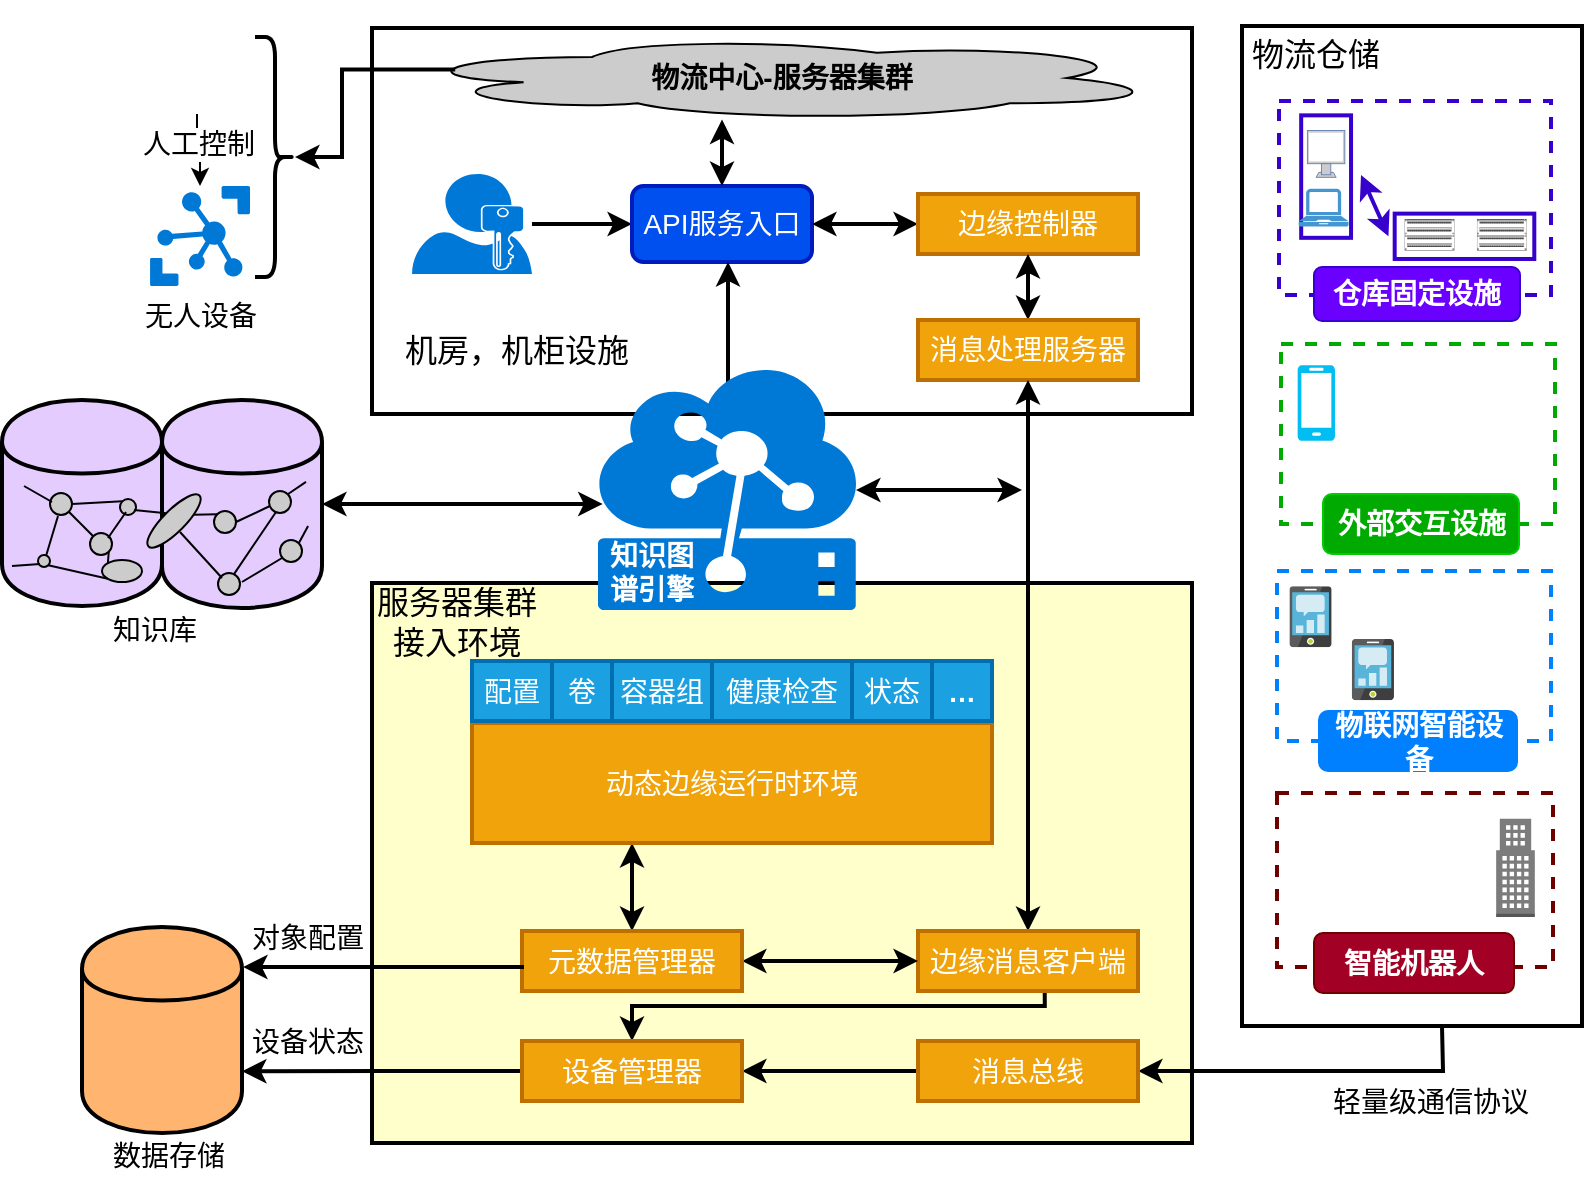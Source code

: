 <mxfile version="12.8.1" type="github" pages="2">
  <diagram id="Lx7UjUvaqmN4qIO5GQPM" name="第 1 页">
    <mxGraphModel dx="1835" dy="1662" grid="1" gridSize="10" guides="1" tooltips="1" connect="1" arrows="1" fold="1" page="1" pageScale="1" pageWidth="827" pageHeight="1169" math="0" shadow="0">
      <root>
        <mxCell id="0" />
        <mxCell id="1" parent="0" />
        <mxCell id="ZrPnzG4gwPI1K-78CBUd-1" value="" style="rounded=0;whiteSpace=wrap;html=1;strokeColor=#000000;strokeWidth=2;" parent="1" vertex="1">
          <mxGeometry x="590" y="-60" width="170" height="500" as="geometry" />
        </mxCell>
        <mxCell id="ZrPnzG4gwPI1K-78CBUd-2" value="" style="rounded=0;whiteSpace=wrap;html=1;strokeColor=#000000;strokeWidth=2;" parent="1" vertex="1">
          <mxGeometry x="155" y="-59" width="410" height="193" as="geometry" />
        </mxCell>
        <mxCell id="ZrPnzG4gwPI1K-78CBUd-3" value="&lt;font style=&quot;font-size: 16px&quot;&gt;机房，机柜设施&lt;/font&gt;" style="rounded=0;whiteSpace=wrap;html=1;fillColor=none;strokeColor=none;" parent="1" vertex="1">
          <mxGeometry x="170" y="82" width="115" height="40" as="geometry" />
        </mxCell>
        <mxCell id="ZrPnzG4gwPI1K-78CBUd-4" style="edgeStyle=orthogonalEdgeStyle;rounded=0;orthogonalLoop=1;jettySize=auto;html=1;entryX=0;entryY=0.5;entryDx=0;entryDy=0;startArrow=none;startFill=0;strokeWidth=2;" parent="1" source="ZrPnzG4gwPI1K-78CBUd-5" target="ZrPnzG4gwPI1K-78CBUd-6" edge="1">
          <mxGeometry relative="1" as="geometry" />
        </mxCell>
        <mxCell id="ZrPnzG4gwPI1K-78CBUd-5" value="" style="shadow=0;dashed=0;html=1;strokeColor=none;labelPosition=center;verticalLabelPosition=bottom;verticalAlign=top;align=center;shape=mxgraph.mscae.enterprise.user_permissions;fillColor=#0078D7;" parent="1" vertex="1">
          <mxGeometry x="175" y="14" width="60" height="50" as="geometry" />
        </mxCell>
        <mxCell id="ZrPnzG4gwPI1K-78CBUd-6" value="&lt;font style=&quot;font-size: 14px&quot;&gt;API服务入口&lt;/font&gt;" style="rounded=1;whiteSpace=wrap;html=1;strokeColor=#001DBC;fillColor=#0050ef;strokeWidth=2;fontColor=#ffffff;" parent="1" vertex="1">
          <mxGeometry x="285" y="20" width="90" height="38" as="geometry" />
        </mxCell>
        <mxCell id="ZrPnzG4gwPI1K-78CBUd-7" style="edgeStyle=orthogonalEdgeStyle;rounded=0;orthogonalLoop=1;jettySize=auto;html=1;entryX=1;entryY=0.5;entryDx=0;entryDy=0;startArrow=classic;startFill=1;strokeWidth=2;" parent="1" source="ZrPnzG4gwPI1K-78CBUd-8" target="ZrPnzG4gwPI1K-78CBUd-6" edge="1">
          <mxGeometry relative="1" as="geometry" />
        </mxCell>
        <mxCell id="ZrPnzG4gwPI1K-78CBUd-8" value="&lt;font style=&quot;font-size: 14px&quot;&gt;边缘控制器&lt;/font&gt;" style="rounded=0;whiteSpace=wrap;html=1;strokeColor=#BD7000;strokeWidth=2;fillColor=#f0a30a;fontColor=#ffffff;" parent="1" vertex="1">
          <mxGeometry x="428" y="24" width="110" height="30" as="geometry" />
        </mxCell>
        <mxCell id="ZrPnzG4gwPI1K-78CBUd-9" style="edgeStyle=orthogonalEdgeStyle;rounded=0;orthogonalLoop=1;jettySize=auto;html=1;exitX=0.5;exitY=0;exitDx=0;exitDy=0;entryX=0.5;entryY=1;entryDx=0;entryDy=0;startArrow=classic;startFill=1;strokeWidth=2;" parent="1" source="ZrPnzG4gwPI1K-78CBUd-10" target="ZrPnzG4gwPI1K-78CBUd-8" edge="1">
          <mxGeometry relative="1" as="geometry" />
        </mxCell>
        <mxCell id="ZrPnzG4gwPI1K-78CBUd-10" value="&lt;font style=&quot;font-size: 14px&quot;&gt;消息处理服务器&lt;/font&gt;" style="rounded=0;whiteSpace=wrap;html=1;strokeColor=#BD7000;strokeWidth=2;fillColor=#f0a30a;fontColor=#ffffff;" parent="1" vertex="1">
          <mxGeometry x="428" y="87" width="110" height="30" as="geometry" />
        </mxCell>
        <mxCell id="ZrPnzG4gwPI1K-78CBUd-11" value="" style="rounded=0;whiteSpace=wrap;html=1;strokeColor=#000000;strokeWidth=2;fillColor=#FFFFCC;" parent="1" vertex="1">
          <mxGeometry x="155" y="218.5" width="410" height="280" as="geometry" />
        </mxCell>
        <mxCell id="ZrPnzG4gwPI1K-78CBUd-12" value="&lt;font style=&quot;font-size: 16px&quot;&gt;服务器集群接入环境&lt;/font&gt;" style="rounded=0;whiteSpace=wrap;html=1;fillColor=none;strokeColor=none;" parent="1" vertex="1">
          <mxGeometry x="155" y="218.5" width="85" height="38" as="geometry" />
        </mxCell>
        <mxCell id="ZrPnzG4gwPI1K-78CBUd-13" style="edgeStyle=orthogonalEdgeStyle;rounded=0;orthogonalLoop=1;jettySize=auto;html=1;entryX=0.5;entryY=0;entryDx=0;entryDy=0;startArrow=classic;startFill=1;strokeWidth=2;" parent="1" source="ZrPnzG4gwPI1K-78CBUd-15" target="ZrPnzG4gwPI1K-78CBUd-26" edge="1">
          <mxGeometry relative="1" as="geometry">
            <Array as="points">
              <mxPoint x="285" y="360" />
              <mxPoint x="285" y="360" />
            </Array>
          </mxGeometry>
        </mxCell>
        <mxCell id="ZrPnzG4gwPI1K-78CBUd-15" value="&lt;font style=&quot;font-size: 14px&quot;&gt;动态边缘运行时环境&lt;/font&gt;" style="rounded=0;whiteSpace=wrap;html=1;strokeColor=#BD7000;strokeWidth=2;fillColor=#f0a30a;fontColor=#ffffff;" parent="1" vertex="1">
          <mxGeometry x="205" y="288.5" width="260" height="60" as="geometry" />
        </mxCell>
        <mxCell id="ZrPnzG4gwPI1K-78CBUd-16" value="&lt;span style=&quot;font-size: 14px&quot;&gt;配置&lt;/span&gt;" style="rounded=0;whiteSpace=wrap;html=1;strokeColor=#006EAF;strokeWidth=2;fillColor=#1ba1e2;fontColor=#ffffff;" parent="1" vertex="1">
          <mxGeometry x="205" y="257.5" width="40" height="30" as="geometry" />
        </mxCell>
        <mxCell id="ZrPnzG4gwPI1K-78CBUd-17" value="&lt;span style=&quot;font-size: 14px&quot;&gt;卷&lt;/span&gt;" style="rounded=0;whiteSpace=wrap;html=1;strokeColor=#006EAF;strokeWidth=2;fillColor=#1ba1e2;fontColor=#ffffff;" parent="1" vertex="1">
          <mxGeometry x="245" y="257.5" width="30" height="30" as="geometry" />
        </mxCell>
        <mxCell id="ZrPnzG4gwPI1K-78CBUd-18" value="&lt;span style=&quot;font-size: 14px&quot;&gt;容器组&lt;/span&gt;" style="rounded=0;whiteSpace=wrap;html=1;strokeColor=#006EAF;strokeWidth=2;fillColor=#1ba1e2;fontColor=#ffffff;" parent="1" vertex="1">
          <mxGeometry x="275" y="257.5" width="50" height="30" as="geometry" />
        </mxCell>
        <mxCell id="ZrPnzG4gwPI1K-78CBUd-19" value="&lt;span style=&quot;font-size: 14px&quot;&gt;健康检查&lt;/span&gt;" style="rounded=0;whiteSpace=wrap;html=1;strokeColor=#006EAF;strokeWidth=2;fillColor=#1ba1e2;fontColor=#ffffff;" parent="1" vertex="1">
          <mxGeometry x="325" y="257.5" width="70" height="30" as="geometry" />
        </mxCell>
        <mxCell id="ZrPnzG4gwPI1K-78CBUd-20" value="&lt;span style=&quot;font-size: 14px&quot;&gt;状态&lt;/span&gt;" style="rounded=0;whiteSpace=wrap;html=1;strokeColor=#006EAF;strokeWidth=2;fillColor=#1ba1e2;fontColor=#ffffff;" parent="1" vertex="1">
          <mxGeometry x="395" y="257.5" width="40" height="30" as="geometry" />
        </mxCell>
        <mxCell id="ZrPnzG4gwPI1K-78CBUd-21" value="&lt;span style=&quot;font-size: 14px&quot;&gt;&lt;b&gt;…&lt;/b&gt;&lt;/span&gt;" style="rounded=0;whiteSpace=wrap;html=1;strokeColor=#006EAF;strokeWidth=2;fillColor=#1ba1e2;fontColor=#ffffff;" parent="1" vertex="1">
          <mxGeometry x="435" y="257.5" width="30" height="30" as="geometry" />
        </mxCell>
        <mxCell id="ZrPnzG4gwPI1K-78CBUd-22" style="edgeStyle=orthogonalEdgeStyle;rounded=0;orthogonalLoop=1;jettySize=auto;html=1;strokeWidth=2;startArrow=classic;startFill=1;" parent="1" source="ZrPnzG4gwPI1K-78CBUd-24" target="ZrPnzG4gwPI1K-78CBUd-10" edge="1">
          <mxGeometry relative="1" as="geometry" />
        </mxCell>
        <mxCell id="ZrPnzG4gwPI1K-78CBUd-23" style="edgeStyle=orthogonalEdgeStyle;rounded=0;orthogonalLoop=1;jettySize=auto;html=1;entryX=0.5;entryY=0;entryDx=0;entryDy=0;startArrow=none;startFill=0;strokeWidth=2;exitX=0.576;exitY=1.017;exitDx=0;exitDy=0;exitPerimeter=0;" parent="1" source="ZrPnzG4gwPI1K-78CBUd-24" target="ZrPnzG4gwPI1K-78CBUd-31" edge="1">
          <mxGeometry relative="1" as="geometry">
            <Array as="points">
              <mxPoint x="491" y="430" />
              <mxPoint x="285" y="430" />
            </Array>
          </mxGeometry>
        </mxCell>
        <mxCell id="ZrPnzG4gwPI1K-78CBUd-24" value="&lt;font style=&quot;font-size: 14px&quot;&gt;边缘消息客户端&lt;/font&gt;" style="rounded=0;whiteSpace=wrap;html=1;strokeColor=#BD7000;strokeWidth=2;fillColor=#f0a30a;fontColor=#ffffff;" parent="1" vertex="1">
          <mxGeometry x="428" y="392.5" width="110" height="30" as="geometry" />
        </mxCell>
        <mxCell id="ZrPnzG4gwPI1K-78CBUd-25" style="edgeStyle=orthogonalEdgeStyle;rounded=0;orthogonalLoop=1;jettySize=auto;html=1;entryX=0;entryY=0.5;entryDx=0;entryDy=0;startArrow=classic;startFill=1;strokeWidth=2;" parent="1" source="ZrPnzG4gwPI1K-78CBUd-26" target="ZrPnzG4gwPI1K-78CBUd-24" edge="1">
          <mxGeometry relative="1" as="geometry" />
        </mxCell>
        <mxCell id="ZrPnzG4gwPI1K-78CBUd-26" value="&lt;font style=&quot;font-size: 14px&quot;&gt;元数据管理器&lt;/font&gt;" style="rounded=0;whiteSpace=wrap;html=1;strokeColor=#BD7000;strokeWidth=2;fillColor=#f0a30a;fontColor=#ffffff;" parent="1" vertex="1">
          <mxGeometry x="230" y="392.5" width="110" height="30" as="geometry" />
        </mxCell>
        <mxCell id="ZrPnzG4gwPI1K-78CBUd-27" style="edgeStyle=orthogonalEdgeStyle;rounded=0;orthogonalLoop=1;jettySize=auto;html=1;startArrow=none;startFill=0;strokeWidth=2;" parent="1" source="ZrPnzG4gwPI1K-78CBUd-29" target="ZrPnzG4gwPI1K-78CBUd-31" edge="1">
          <mxGeometry relative="1" as="geometry" />
        </mxCell>
        <mxCell id="ZrPnzG4gwPI1K-78CBUd-28" style="edgeStyle=orthogonalEdgeStyle;rounded=0;orthogonalLoop=1;jettySize=auto;html=1;endArrow=none;endFill=0;startArrow=classic;startFill=1;strokeWidth=2;" parent="1" source="ZrPnzG4gwPI1K-78CBUd-29" edge="1">
          <mxGeometry relative="1" as="geometry">
            <mxPoint x="690" y="440" as="targetPoint" />
          </mxGeometry>
        </mxCell>
        <mxCell id="ZrPnzG4gwPI1K-78CBUd-29" value="&lt;font style=&quot;font-size: 14px&quot;&gt;消息总线&lt;/font&gt;" style="rounded=0;whiteSpace=wrap;html=1;strokeColor=#BD7000;strokeWidth=2;fillColor=#f0a30a;fontColor=#ffffff;" parent="1" vertex="1">
          <mxGeometry x="428" y="447.5" width="110" height="30" as="geometry" />
        </mxCell>
        <mxCell id="ZrPnzG4gwPI1K-78CBUd-30" style="edgeStyle=orthogonalEdgeStyle;rounded=0;orthogonalLoop=1;jettySize=auto;html=1;entryX=1;entryY=0.7;entryDx=0;entryDy=0;startArrow=none;startFill=0;strokeWidth=2;" parent="1" source="ZrPnzG4gwPI1K-78CBUd-31" target="ZrPnzG4gwPI1K-78CBUd-108" edge="1">
          <mxGeometry relative="1" as="geometry" />
        </mxCell>
        <mxCell id="ZrPnzG4gwPI1K-78CBUd-31" value="&lt;font style=&quot;font-size: 14px&quot;&gt;设备管理器&lt;/font&gt;" style="rounded=0;whiteSpace=wrap;html=1;strokeColor=#BD7000;strokeWidth=2;fillColor=#f0a30a;fontColor=#ffffff;" parent="1" vertex="1">
          <mxGeometry x="230" y="447.5" width="110" height="30" as="geometry" />
        </mxCell>
        <mxCell id="ZrPnzG4gwPI1K-78CBUd-32" value="" style="group" parent="1" vertex="1" connectable="0">
          <mxGeometry x="607.5" y="323.5" width="153.5" height="140.5" as="geometry" />
        </mxCell>
        <mxCell id="ZrPnzG4gwPI1K-78CBUd-33" value="" style="rounded=0;whiteSpace=wrap;html=1;strokeWidth=2;dashed=1;strokeColor=#6F0000;fillColor=#FFFFFF;fontColor=#ffffff;" parent="ZrPnzG4gwPI1K-78CBUd-32" vertex="1">
          <mxGeometry width="138" height="87" as="geometry" />
        </mxCell>
        <mxCell id="ZrPnzG4gwPI1K-78CBUd-38" value="" style="outlineConnect=0;dashed=0;verticalLabelPosition=bottom;verticalAlign=top;align=center;html=1;shape=mxgraph.aws3.office_building;fillColor=#7D7C7C;gradientColor=none;strokeColor=#CCCC00;strokeWidth=2;" parent="ZrPnzG4gwPI1K-78CBUd-32" vertex="1">
          <mxGeometry x="109.587" y="12.904" width="19.323" height="49.135" as="geometry" />
        </mxCell>
        <mxCell id="ZrPnzG4gwPI1K-78CBUd-39" value="&lt;span style=&quot;font-size: 14px&quot;&gt;&lt;b&gt;智能机器人&lt;/b&gt;&lt;/span&gt;" style="rounded=1;whiteSpace=wrap;html=1;strokeColor=#6F0000;fillColor=#a20025;fontColor=#ffffff;" parent="ZrPnzG4gwPI1K-78CBUd-32" vertex="1">
          <mxGeometry x="18.5" y="70" width="100" height="30" as="geometry" />
        </mxCell>
        <mxCell id="ZrPnzG4gwPI1K-78CBUd-243" value="" style="shape=image;html=1;verticalAlign=top;verticalLabelPosition=bottom;labelBackgroundColor=#ffffff;imageAspect=0;aspect=fixed;image=https://cdn0.iconfinder.com/data/icons/star-wars/512/r2d2-128.png" parent="ZrPnzG4gwPI1K-78CBUd-32" vertex="1">
          <mxGeometry x="8.62" y="10" width="28.54" height="28.54" as="geometry" />
        </mxCell>
        <mxCell id="ZrPnzG4gwPI1K-78CBUd-245" value="" style="shape=image;html=1;verticalAlign=top;verticalLabelPosition=bottom;labelBackgroundColor=#ffffff;imageAspect=0;aspect=fixed;image=https://cdn0.iconfinder.com/data/icons/free-e-commerce-linear/1024/atm-machine-128.png" parent="ZrPnzG4gwPI1K-78CBUd-32" vertex="1">
          <mxGeometry x="12.89" y="42.04" width="20" height="20" as="geometry" />
        </mxCell>
        <mxCell id="ZrPnzG4gwPI1K-78CBUd-246" value="" style="shape=image;html=1;verticalAlign=top;verticalLabelPosition=bottom;labelBackgroundColor=#ffffff;imageAspect=0;aspect=fixed;image=https://cdn0.iconfinder.com/data/icons/star-wars/512/r2d2-128.png" parent="ZrPnzG4gwPI1K-78CBUd-32" vertex="1">
          <mxGeometry x="42.5" y="10" width="28.54" height="28.54" as="geometry" />
        </mxCell>
        <mxCell id="ZrPnzG4gwPI1K-78CBUd-247" value="" style="shape=image;html=1;verticalAlign=top;verticalLabelPosition=bottom;labelBackgroundColor=#ffffff;imageAspect=0;aspect=fixed;image=https://cdn0.iconfinder.com/data/icons/star-wars/512/r2d2-128.png" parent="ZrPnzG4gwPI1K-78CBUd-32" vertex="1">
          <mxGeometry x="78.05" y="10" width="28.54" height="28.54" as="geometry" />
        </mxCell>
        <mxCell id="ZrPnzG4gwPI1K-78CBUd-248" value="" style="shape=image;html=1;verticalAlign=top;verticalLabelPosition=bottom;labelBackgroundColor=#ffffff;imageAspect=0;aspect=fixed;image=https://cdn0.iconfinder.com/data/icons/free-e-commerce-linear/1024/atm-machine-128.png" parent="ZrPnzG4gwPI1K-78CBUd-32" vertex="1">
          <mxGeometry x="46.77" y="42.04" width="20" height="20" as="geometry" />
        </mxCell>
        <mxCell id="ZrPnzG4gwPI1K-78CBUd-249" value="" style="shape=image;html=1;verticalAlign=top;verticalLabelPosition=bottom;labelBackgroundColor=#ffffff;imageAspect=0;aspect=fixed;image=https://cdn0.iconfinder.com/data/icons/free-e-commerce-linear/1024/atm-machine-128.png" parent="ZrPnzG4gwPI1K-78CBUd-32" vertex="1">
          <mxGeometry x="82.32" y="42.04" width="20" height="20" as="geometry" />
        </mxCell>
        <mxCell id="ZrPnzG4gwPI1K-78CBUd-40" value="" style="group" parent="1" vertex="1" connectable="0">
          <mxGeometry x="609.5" y="99" width="137" height="105" as="geometry" />
        </mxCell>
        <mxCell id="ZrPnzG4gwPI1K-78CBUd-41" value="" style="rounded=0;whiteSpace=wrap;html=1;strokeWidth=2;dashed=1;strokeColor=#00AA00;" parent="ZrPnzG4gwPI1K-78CBUd-40" vertex="1">
          <mxGeometry width="137" height="90" as="geometry" />
        </mxCell>
        <mxCell id="ZrPnzG4gwPI1K-78CBUd-42" value="" style="shape=image;html=1;verticalAlign=top;verticalLabelPosition=bottom;labelBackgroundColor=#ffffff;imageAspect=0;aspect=fixed;image=https://cdn3.iconfinder.com/data/icons/security-flat-2-1/512/home__house__key_-128.png;dashed=1;strokeColor=#00AA00;strokeWidth=2;fillColor=#00AA00;" parent="ZrPnzG4gwPI1K-78CBUd-40" vertex="1">
          <mxGeometry x="75.915" y="25.325" width="23.229" height="23.229" as="geometry" />
        </mxCell>
        <mxCell id="ZrPnzG4gwPI1K-78CBUd-43" value="" style="shape=image;html=1;verticalAlign=top;verticalLabelPosition=bottom;labelBackgroundColor=#ffffff;imageAspect=0;aspect=fixed;image=https://cdn3.iconfinder.com/data/icons/security-flat-2-1/512/home__house__key_-128.png;dashed=1;strokeColor=#00AA00;strokeWidth=2;fillColor=#00AA00;" parent="ZrPnzG4gwPI1K-78CBUd-40" vertex="1">
          <mxGeometry x="106.457" y="7.939" width="23.229" height="23.229" as="geometry" />
        </mxCell>
        <mxCell id="ZrPnzG4gwPI1K-78CBUd-44" value="" style="shape=image;html=1;verticalAlign=top;verticalLabelPosition=bottom;labelBackgroundColor=#ffffff;imageAspect=0;aspect=fixed;image=https://cdn3.iconfinder.com/data/icons/security-flat-2-1/512/home__house__key_-128.png;dashed=1;strokeColor=#00AA00;strokeWidth=2;fillColor=#00AA00;" parent="ZrPnzG4gwPI1K-78CBUd-40" vertex="1">
          <mxGeometry x="106.457" y="45.357" width="23.229" height="23.229" as="geometry" />
        </mxCell>
        <mxCell id="ZrPnzG4gwPI1K-78CBUd-45" value="" style="shape=image;html=1;verticalAlign=top;verticalLabelPosition=bottom;labelBackgroundColor=#ffffff;imageAspect=0;aspect=fixed;image=https://cdn0.iconfinder.com/data/icons/internet-line/512/Internet_Line-18-128.png;dashed=1;strokeColor=#007FFF;strokeWidth=2;fillColor=#007FFF;" parent="ZrPnzG4gwPI1K-78CBUd-40" vertex="1">
          <mxGeometry x="42.256" y="3.782" width="33.01" height="33.01" as="geometry" />
        </mxCell>
        <mxCell id="ZrPnzG4gwPI1K-78CBUd-46" value="" style="verticalLabelPosition=bottom;html=1;verticalAlign=top;align=center;strokeColor=none;fillColor=#00BEF2;shape=mxgraph.azure.mobile;dashed=1;" parent="ZrPnzG4gwPI1K-78CBUd-40" vertex="1">
          <mxGeometry x="8.285" y="10.585" width="18.7" height="37.796" as="geometry" />
        </mxCell>
        <mxCell id="ZrPnzG4gwPI1K-78CBUd-47" value="" style="shape=image;html=1;verticalAlign=top;verticalLabelPosition=bottom;labelBackgroundColor=#ffffff;imageAspect=0;aspect=fixed;image=https://cdn1.iconfinder.com/data/icons/amenities-outline-ii/48/_computer-128.png;dashed=1;strokeColor=#00AA00;strokeWidth=2;fillColor=#00AA00;" parent="ZrPnzG4gwPI1K-78CBUd-40" vertex="1">
          <mxGeometry x="36.957" y="44.601" width="28.731" height="28.731" as="geometry" />
        </mxCell>
        <mxCell id="ZrPnzG4gwPI1K-78CBUd-48" value="&lt;font style=&quot;font-size: 14px&quot; color=&quot;#ffffff&quot;&gt;&lt;b&gt;外部交互设施&lt;/b&gt;&lt;/font&gt;" style="rounded=1;whiteSpace=wrap;html=1;strokeColor=#00CC00;fillColor=#00AA00;" parent="ZrPnzG4gwPI1K-78CBUd-40" vertex="1">
          <mxGeometry x="21" y="75" width="98" height="30" as="geometry" />
        </mxCell>
        <mxCell id="ZrPnzG4gwPI1K-78CBUd-49" value="" style="group" parent="1" vertex="1" connectable="0">
          <mxGeometry x="607.5" y="212.5" width="137.953" height="100" as="geometry" />
        </mxCell>
        <mxCell id="ZrPnzG4gwPI1K-78CBUd-50" value="" style="rounded=0;whiteSpace=wrap;html=1;strokeWidth=2;dashed=1;strokeColor=#007FFF;" parent="ZrPnzG4gwPI1K-78CBUd-49" vertex="1">
          <mxGeometry width="137" height="85" as="geometry" />
        </mxCell>
        <mxCell id="ZrPnzG4gwPI1K-78CBUd-51" value="" style="aspect=fixed;html=1;perimeter=none;align=center;shadow=0;dashed=0;image;fontSize=12;image=img/lib/mscae/Mobile_Engagement.svg;" parent="ZrPnzG4gwPI1K-78CBUd-49" vertex="1">
          <mxGeometry x="37.399" y="34.02" width="21.089" height="30.564" as="geometry" />
        </mxCell>
        <mxCell id="ZrPnzG4gwPI1K-78CBUd-52" value="" style="aspect=fixed;html=1;perimeter=none;align=center;shadow=0;dashed=0;image;fontSize=12;image=img/lib/mscae/Mobile_Engagement.svg;" parent="ZrPnzG4gwPI1K-78CBUd-49" vertex="1">
          <mxGeometry x="6.233" y="7.563" width="21.089" height="30.564" as="geometry" />
        </mxCell>
        <mxCell id="ZrPnzG4gwPI1K-78CBUd-53" value="" style="shape=image;html=1;verticalAlign=top;verticalLabelPosition=bottom;labelBackgroundColor=#ffffff;imageAspect=0;aspect=fixed;image=https://cdn0.iconfinder.com/data/icons/internet-line/512/Internet_Line-18-128.png;dashed=1;strokeColor=#007FFF;strokeWidth=2;fillColor=#007FFF;" parent="ZrPnzG4gwPI1K-78CBUd-49" vertex="1">
          <mxGeometry x="59.215" y="6.051" width="33.01" height="33.01" as="geometry" />
        </mxCell>
        <mxCell id="ZrPnzG4gwPI1K-78CBUd-54" value="" style="shape=image;html=1;verticalAlign=top;verticalLabelPosition=bottom;labelBackgroundColor=#ffffff;imageAspect=0;aspect=fixed;image=https://cdn4.iconfinder.com/data/icons/business-finance-vol-12-2/512/17-128.png;dashed=1;strokeColor=#007FFF;strokeWidth=2;fillColor=#007FFF;" parent="ZrPnzG4gwPI1K-78CBUd-49" vertex="1">
          <mxGeometry x="84.771" y="7.563" width="53.182" height="53.182" as="geometry" />
        </mxCell>
        <mxCell id="ZrPnzG4gwPI1K-78CBUd-55" value="" style="shape=image;html=1;verticalAlign=top;verticalLabelPosition=bottom;labelBackgroundColor=#ffffff;imageAspect=0;aspect=fixed;image=https://cdn0.iconfinder.com/data/icons/social-media-2183/512/social__media__social_media__wifi_-128.png;dashed=1;strokeColor=#007FFF;strokeWidth=2;fillColor=#007FFF;rotation=45;" parent="ZrPnzG4gwPI1K-78CBUd-49" vertex="1">
          <mxGeometry x="59.215" y="39.847" width="14.06" height="14.06" as="geometry" />
        </mxCell>
        <mxCell id="ZrPnzG4gwPI1K-78CBUd-56" value="" style="shape=image;html=1;verticalAlign=top;verticalLabelPosition=bottom;labelBackgroundColor=#ffffff;imageAspect=0;aspect=fixed;image=https://cdn0.iconfinder.com/data/icons/social-media-2183/512/social__media__social_media__wifi_-128.png;dashed=1;strokeColor=#007FFF;strokeWidth=2;fillColor=#007FFF;rotation=45;imageBackground=none;" parent="ZrPnzG4gwPI1K-78CBUd-49" vertex="1">
          <mxGeometry x="28.984" y="8.366" width="14.06" height="14.06" as="geometry" />
        </mxCell>
        <mxCell id="ZrPnzG4gwPI1K-78CBUd-57" value="&lt;font color=&quot;#ffffff&quot;&gt;&lt;span style=&quot;font-size: 14px&quot;&gt;&lt;b&gt;物联网智能设备&lt;/b&gt;&lt;/span&gt;&lt;/font&gt;" style="rounded=1;whiteSpace=wrap;html=1;strokeColor=#007FFF;fillColor=#007FFF;" parent="ZrPnzG4gwPI1K-78CBUd-49" vertex="1">
          <mxGeometry x="21" y="70" width="99" height="30" as="geometry" />
        </mxCell>
        <mxCell id="ZrPnzG4gwPI1K-78CBUd-58" value="" style="group" parent="1" vertex="1" connectable="0">
          <mxGeometry x="608.5" y="-22.5" width="136" height="110" as="geometry" />
        </mxCell>
        <mxCell id="ZrPnzG4gwPI1K-78CBUd-59" value="" style="rounded=0;whiteSpace=wrap;html=1;strokeWidth=2;dashed=1;strokeColor=#3700CC;fillColor=#FFFFFF;fontColor=#ffffff;" parent="ZrPnzG4gwPI1K-78CBUd-58" vertex="1">
          <mxGeometry width="136" height="97" as="geometry" />
        </mxCell>
        <mxCell id="ZrPnzG4gwPI1K-78CBUd-60" value="" style="shape=image;html=1;verticalAlign=top;verticalLabelPosition=bottom;labelBackgroundColor=#ffffff;imageAspect=0;aspect=fixed;image=https://cdn2.iconfinder.com/data/icons/maki/100/commerical-building-128.png;dashed=1;strokeColor=#CCCC00;strokeWidth=2;fillColor=#FFFFFF;" parent="ZrPnzG4gwPI1K-78CBUd-58" vertex="1">
          <mxGeometry x="50.047" y="4" width="48.292" height="48.292" as="geometry" />
        </mxCell>
        <mxCell id="ZrPnzG4gwPI1K-78CBUd-61" value="" style="shape=image;html=1;verticalAlign=top;verticalLabelPosition=bottom;labelBackgroundColor=#ffffff;imageAspect=0;aspect=fixed;image=https://cdn2.iconfinder.com/data/icons/maki/100/commerical-building-128.png;dashed=1;strokeColor=#CCCC00;strokeWidth=2;fillColor=#FFFFFF;" parent="ZrPnzG4gwPI1K-78CBUd-58" vertex="1">
          <mxGeometry x="86.511" y="4" width="48.292" height="48.292" as="geometry" />
        </mxCell>
        <mxCell id="ZrPnzG4gwPI1K-78CBUd-62" value="" style="rounded=0;whiteSpace=wrap;html=1;strokeWidth=2;strokeColor=#3700CC;fillColor=#FFFFFF;fontColor=#ffffff;" parent="ZrPnzG4gwPI1K-78CBUd-58" vertex="1">
          <mxGeometry x="57.839" y="56.316" width="69.812" height="22.677" as="geometry" />
        </mxCell>
        <mxCell id="ZrPnzG4gwPI1K-78CBUd-63" value="" style="rounded=0;whiteSpace=wrap;html=1;strokeWidth=2;strokeColor=#3700CC;fillColor=#FFFFFF;fontColor=#ffffff;" parent="ZrPnzG4gwPI1K-78CBUd-58" vertex="1">
          <mxGeometry x="11.09" y="7.181" width="24.933" height="61.229" as="geometry" />
        </mxCell>
        <mxCell id="ZrPnzG4gwPI1K-78CBUd-64" value="" style="strokeColor=#666666;html=1;labelPosition=right;align=left;spacingLeft=15;shadow=0;dashed=0;fillColor=#ffffff;outlineConnect=0;shape=mxgraph.rack.general.cat5e_rack_mount_patch_panel_96_ports;" parent="ZrPnzG4gwPI1K-78CBUd-58" vertex="1">
          <mxGeometry x="62.825" y="58.961" width="24.933" height="15.874" as="geometry" />
        </mxCell>
        <mxCell id="ZrPnzG4gwPI1K-78CBUd-65" value="" style="strokeColor=#666666;html=1;labelPosition=right;align=left;spacingLeft=15;shadow=0;dashed=0;fillColor=#ffffff;outlineConnect=0;shape=mxgraph.rack.general.cat5e_rack_mount_patch_panel_96_ports;" parent="ZrPnzG4gwPI1K-78CBUd-58" vertex="1">
          <mxGeometry x="98.978" y="58.961" width="24.933" height="15.874" as="geometry" />
        </mxCell>
        <mxCell id="ZrPnzG4gwPI1K-78CBUd-66" value="" style="fontColor=#0066CC;verticalAlign=top;verticalLabelPosition=bottom;labelPosition=center;align=center;html=1;outlineConnect=0;fillColor=#CCCCCC;strokeColor=#6881B3;gradientColor=none;gradientDirection=north;strokeWidth=2;shape=mxgraph.networks.monitor;" parent="ZrPnzG4gwPI1K-78CBUd-58" vertex="1">
          <mxGeometry x="14.206" y="14.74" width="18.7" height="23.433" as="geometry" />
        </mxCell>
        <mxCell id="ZrPnzG4gwPI1K-78CBUd-67" value="" style="shadow=0;dashed=0;html=1;strokeColor=none;fillColor=#4495D1;labelPosition=center;verticalLabelPosition=bottom;verticalAlign=top;align=center;outlineConnect=0;shape=mxgraph.veeam.laptop;" parent="ZrPnzG4gwPI1K-78CBUd-58" vertex="1">
          <mxGeometry x="9.843" y="43.843" width="24.933" height="18.898" as="geometry" />
        </mxCell>
        <mxCell id="ZrPnzG4gwPI1K-78CBUd-68" value="" style="endArrow=classic;startArrow=classic;html=1;exitX=0.303;exitY=0.343;exitDx=0;exitDy=0;exitPerimeter=0;strokeWidth=2;fillColor=#6a00ff;strokeColor=#3700CC;" parent="ZrPnzG4gwPI1K-78CBUd-58" edge="1">
          <mxGeometry width="50" height="50" relative="1" as="geometry">
            <mxPoint x="41" y="37" as="sourcePoint" />
            <mxPoint x="54.722" y="67.654" as="targetPoint" />
          </mxGeometry>
        </mxCell>
        <mxCell id="ZrPnzG4gwPI1K-78CBUd-69" value="&lt;font style=&quot;font-size: 14px&quot;&gt;&lt;b&gt;仓库固定设施&lt;/b&gt;&lt;/font&gt;" style="rounded=1;whiteSpace=wrap;html=1;strokeColor=#3700CC;fillColor=#6a00ff;fontColor=#ffffff;" parent="ZrPnzG4gwPI1K-78CBUd-58" vertex="1">
          <mxGeometry x="17.5" y="83" width="103" height="27" as="geometry" />
        </mxCell>
        <mxCell id="ZrPnzG4gwPI1K-78CBUd-70" value="&lt;span style=&quot;font-size: 16px&quot;&gt;物流仓储&lt;/span&gt;" style="rounded=0;whiteSpace=wrap;html=1;fillColor=none;strokeColor=none;" parent="1" vertex="1">
          <mxGeometry x="586.5" y="-65.5" width="80" height="38" as="geometry" />
        </mxCell>
        <mxCell id="ZrPnzG4gwPI1K-78CBUd-71" value="&lt;font style=&quot;font-size: 14px&quot;&gt;轻量级通信协议&lt;/font&gt;" style="rounded=0;whiteSpace=wrap;html=1;fillColor=none;strokeColor=none;" parent="1" vertex="1">
          <mxGeometry x="633" y="459" width="103" height="38" as="geometry" />
        </mxCell>
        <mxCell id="ZrPnzG4gwPI1K-78CBUd-72" style="edgeStyle=orthogonalEdgeStyle;rounded=0;orthogonalLoop=1;jettySize=auto;html=1;startArrow=classic;startFill=1;strokeWidth=2;" parent="1" source="ZrPnzG4gwPI1K-78CBUd-74" edge="1">
          <mxGeometry relative="1" as="geometry">
            <mxPoint x="480" y="172" as="targetPoint" />
          </mxGeometry>
        </mxCell>
        <mxCell id="ZrPnzG4gwPI1K-78CBUd-73" style="edgeStyle=orthogonalEdgeStyle;rounded=0;orthogonalLoop=1;jettySize=auto;html=1;exitX=0.5;exitY=0.05;exitDx=0;exitDy=0;exitPerimeter=0;entryX=0.5;entryY=1;entryDx=0;entryDy=0;startArrow=none;startFill=0;strokeWidth=2;" parent="1" edge="1">
          <mxGeometry relative="1" as="geometry">
            <mxPoint x="340" y="118" as="sourcePoint" />
            <mxPoint x="333" y="58" as="targetPoint" />
            <Array as="points">
              <mxPoint x="333" y="118" />
            </Array>
          </mxGeometry>
        </mxCell>
        <mxCell id="ZrPnzG4gwPI1K-78CBUd-74" value="" style="shadow=0;dashed=0;html=1;strokeColor=none;labelPosition=center;verticalLabelPosition=bottom;verticalAlign=top;align=center;shape=mxgraph.mscae.cloud.iot_edge;fillColor=#0079D6;" parent="1" vertex="1">
          <mxGeometry x="268" y="112" width="129" height="120" as="geometry" />
        </mxCell>
        <mxCell id="ZrPnzG4gwPI1K-78CBUd-75" value="&lt;font style=&quot;font-size: 14px&quot; color=&quot;#ffffff&quot;&gt;&lt;b&gt;知识图&lt;br&gt;谱引擎&lt;/b&gt;&lt;/font&gt;" style="rounded=0;whiteSpace=wrap;html=1;fillColor=none;strokeColor=none;" parent="1" vertex="1">
          <mxGeometry x="271" y="194" width="48" height="38" as="geometry" />
        </mxCell>
        <mxCell id="ZrPnzG4gwPI1K-78CBUd-76" value="" style="shape=cylinder;whiteSpace=wrap;html=1;boundedLbl=1;backgroundOutline=1;strokeColor=#000000;strokeWidth=2;fillColor=#E5CCFF;" parent="1" vertex="1">
          <mxGeometry x="-30" y="127" width="80" height="103" as="geometry" />
        </mxCell>
        <mxCell id="ZrPnzG4gwPI1K-78CBUd-77" style="edgeStyle=orthogonalEdgeStyle;rounded=0;orthogonalLoop=1;jettySize=auto;html=1;exitX=1;exitY=0.5;exitDx=0;exitDy=0;entryX=0.018;entryY=0.558;entryDx=0;entryDy=0;entryPerimeter=0;startArrow=classic;startFill=1;strokeWidth=2;" parent="1" source="ZrPnzG4gwPI1K-78CBUd-78" target="ZrPnzG4gwPI1K-78CBUd-74" edge="1">
          <mxGeometry relative="1" as="geometry" />
        </mxCell>
        <mxCell id="ZrPnzG4gwPI1K-78CBUd-78" value="" style="shape=cylinder;whiteSpace=wrap;html=1;boundedLbl=1;backgroundOutline=1;strokeColor=#000000;strokeWidth=2;fillColor=#E5CCFF;" parent="1" vertex="1">
          <mxGeometry x="50" y="127" width="80" height="104" as="geometry" />
        </mxCell>
        <mxCell id="ZrPnzG4gwPI1K-78CBUd-79" value="&lt;span style=&quot;font-size: 14px&quot;&gt;知识库&lt;/span&gt;" style="rounded=0;whiteSpace=wrap;html=1;fillColor=none;strokeColor=none;" parent="1" vertex="1">
          <mxGeometry x="1" y="222.5" width="91" height="38" as="geometry" />
        </mxCell>
        <mxCell id="ZrPnzG4gwPI1K-78CBUd-80" value="" style="ellipse;whiteSpace=wrap;html=1;aspect=fixed;strokeColor=#000000;strokeWidth=1;fillColor=#CCCCCC;" parent="1" vertex="1">
          <mxGeometry x="-6" y="173.5" width="11" height="11" as="geometry" />
        </mxCell>
        <mxCell id="ZrPnzG4gwPI1K-78CBUd-81" value="" style="ellipse;whiteSpace=wrap;html=1;aspect=fixed;strokeColor=#000000;strokeWidth=1;fillColor=#CCCCCC;" parent="1" vertex="1">
          <mxGeometry x="-12" y="204.5" width="6" height="6" as="geometry" />
        </mxCell>
        <mxCell id="ZrPnzG4gwPI1K-78CBUd-82" value="" style="ellipse;whiteSpace=wrap;html=1;strokeColor=#000000;strokeWidth=1;fillColor=#CCCCCC;" parent="1" vertex="1">
          <mxGeometry x="20" y="207" width="20" height="11" as="geometry" />
        </mxCell>
        <mxCell id="ZrPnzG4gwPI1K-78CBUd-83" value="" style="ellipse;whiteSpace=wrap;html=1;aspect=fixed;strokeColor=#000000;strokeWidth=1;fillColor=#CCCCCC;" parent="1" vertex="1">
          <mxGeometry x="29" y="176.5" width="8" height="8" as="geometry" />
        </mxCell>
        <mxCell id="ZrPnzG4gwPI1K-78CBUd-84" value="" style="ellipse;whiteSpace=wrap;html=1;strokeColor=#000000;strokeWidth=1;fillColor=#CCCCCC;rotation=-45;" parent="1" vertex="1">
          <mxGeometry x="38" y="182" width="36" height="11" as="geometry" />
        </mxCell>
        <mxCell id="ZrPnzG4gwPI1K-78CBUd-85" value="" style="ellipse;whiteSpace=wrap;html=1;aspect=fixed;strokeColor=#000000;strokeWidth=1;fillColor=#CCCCCC;" parent="1" vertex="1">
          <mxGeometry x="78" y="213.5" width="11" height="11" as="geometry" />
        </mxCell>
        <mxCell id="ZrPnzG4gwPI1K-78CBUd-86" value="" style="ellipse;whiteSpace=wrap;html=1;aspect=fixed;strokeColor=#000000;strokeWidth=1;fillColor=#CCCCCC;" parent="1" vertex="1">
          <mxGeometry x="14" y="193.5" width="11" height="11" as="geometry" />
        </mxCell>
        <mxCell id="ZrPnzG4gwPI1K-78CBUd-87" value="" style="ellipse;whiteSpace=wrap;html=1;aspect=fixed;strokeColor=#000000;strokeWidth=1;fillColor=#CCCCCC;" parent="1" vertex="1">
          <mxGeometry x="109" y="197" width="11" height="11" as="geometry" />
        </mxCell>
        <mxCell id="ZrPnzG4gwPI1K-78CBUd-88" value="" style="ellipse;whiteSpace=wrap;html=1;aspect=fixed;strokeColor=#000000;strokeWidth=1;fillColor=#CCCCCC;" parent="1" vertex="1">
          <mxGeometry x="76" y="182.5" width="11" height="11" as="geometry" />
        </mxCell>
        <mxCell id="ZrPnzG4gwPI1K-78CBUd-89" value="" style="ellipse;whiteSpace=wrap;html=1;aspect=fixed;strokeColor=#000000;strokeWidth=1;fillColor=#CCCCCC;" parent="1" vertex="1">
          <mxGeometry x="103.5" y="172.5" width="11" height="11" as="geometry" />
        </mxCell>
        <mxCell id="ZrPnzG4gwPI1K-78CBUd-90" value="" style="endArrow=none;html=1;strokeWidth=1;entryX=0.333;entryY=0.75;entryDx=0;entryDy=0;entryPerimeter=0;exitX=0.075;exitY=0.806;exitDx=0;exitDy=0;exitPerimeter=0;" parent="1" edge="1">
          <mxGeometry width="50" height="50" relative="1" as="geometry">
            <mxPoint x="-25" y="210" as="sourcePoint" />
            <mxPoint x="-11" y="209" as="targetPoint" />
          </mxGeometry>
        </mxCell>
        <mxCell id="ZrPnzG4gwPI1K-78CBUd-91" value="" style="endArrow=none;html=1;strokeWidth=1;entryX=0;entryY=1;entryDx=0;entryDy=0;exitX=1;exitY=1;exitDx=0;exitDy=0;" parent="1" source="ZrPnzG4gwPI1K-78CBUd-81" target="ZrPnzG4gwPI1K-78CBUd-82" edge="1">
          <mxGeometry width="50" height="50" relative="1" as="geometry">
            <mxPoint x="-14" y="220" as="sourcePoint" />
            <mxPoint y="219" as="targetPoint" />
          </mxGeometry>
        </mxCell>
        <mxCell id="ZrPnzG4gwPI1K-78CBUd-92" value="" style="endArrow=none;html=1;strokeWidth=1;entryX=1;entryY=0.5;entryDx=0;entryDy=0;exitX=0.375;exitY=0.592;exitDx=0;exitDy=0;exitPerimeter=0;" parent="1" edge="1">
          <mxGeometry width="50" height="50" relative="1" as="geometry">
            <mxPoint x="-2" y="185" as="sourcePoint" />
            <mxPoint x="-8" y="205" as="targetPoint" />
          </mxGeometry>
        </mxCell>
        <mxCell id="ZrPnzG4gwPI1K-78CBUd-93" value="" style="endArrow=none;html=1;strokeWidth=1;entryX=0;entryY=0;entryDx=0;entryDy=0;exitX=1;exitY=1;exitDx=0;exitDy=0;" parent="1" source="ZrPnzG4gwPI1K-78CBUd-86" target="ZrPnzG4gwPI1K-78CBUd-82" edge="1">
          <mxGeometry width="50" height="50" relative="1" as="geometry">
            <mxPoint x="8" y="195" as="sourcePoint" />
            <mxPoint x="2" y="215" as="targetPoint" />
          </mxGeometry>
        </mxCell>
        <mxCell id="ZrPnzG4gwPI1K-78CBUd-94" value="" style="endArrow=none;html=1;strokeWidth=1;entryX=1;entryY=0.5;entryDx=0;entryDy=0;exitX=0;exitY=0;exitDx=0;exitDy=0;" parent="1" source="ZrPnzG4gwPI1K-78CBUd-83" target="ZrPnzG4gwPI1K-78CBUd-80" edge="1">
          <mxGeometry width="50" height="50" relative="1" as="geometry">
            <mxPoint x="8" y="195" as="sourcePoint" />
            <mxPoint x="2" y="215" as="targetPoint" />
          </mxGeometry>
        </mxCell>
        <mxCell id="ZrPnzG4gwPI1K-78CBUd-95" value="" style="endArrow=none;html=1;strokeWidth=1;exitX=0.625;exitY=1.188;exitDx=0;exitDy=0;exitPerimeter=0;" parent="1" edge="1">
          <mxGeometry width="50" height="50" relative="1" as="geometry">
            <mxPoint x="32" y="183" as="sourcePoint" />
            <mxPoint x="23" y="196" as="targetPoint" />
          </mxGeometry>
        </mxCell>
        <mxCell id="ZrPnzG4gwPI1K-78CBUd-96" value="" style="endArrow=none;html=1;strokeWidth=1;entryX=1;entryY=1;entryDx=0;entryDy=0;exitX=0;exitY=0;exitDx=0;exitDy=0;" parent="1" source="ZrPnzG4gwPI1K-78CBUd-86" target="ZrPnzG4gwPI1K-78CBUd-80" edge="1">
          <mxGeometry width="50" height="50" relative="1" as="geometry">
            <mxPoint x="40" y="188" as="sourcePoint" />
            <mxPoint x="15" y="189" as="targetPoint" />
          </mxGeometry>
        </mxCell>
        <mxCell id="ZrPnzG4gwPI1K-78CBUd-97" value="" style="endArrow=none;html=1;strokeWidth=1;entryX=0.333;entryY=0.75;entryDx=0;entryDy=0;entryPerimeter=0;" parent="1" edge="1">
          <mxGeometry width="50" height="50" relative="1" as="geometry">
            <mxPoint x="-19" y="170" as="sourcePoint" />
            <mxPoint x="-5" y="178" as="targetPoint" />
          </mxGeometry>
        </mxCell>
        <mxCell id="ZrPnzG4gwPI1K-78CBUd-98" value="" style="endArrow=none;html=1;strokeWidth=1;exitX=0.5;exitY=0;exitDx=0;exitDy=0;" parent="1" source="ZrPnzG4gwPI1K-78CBUd-84" edge="1">
          <mxGeometry width="50" height="50" relative="1" as="geometry">
            <mxPoint x="40" y="188" as="sourcePoint" />
            <mxPoint x="36" y="182" as="targetPoint" />
          </mxGeometry>
        </mxCell>
        <mxCell id="ZrPnzG4gwPI1K-78CBUd-99" value="" style="endArrow=none;html=1;strokeWidth=1;entryX=0.125;entryY=0.644;entryDx=0;entryDy=0;entryPerimeter=0;" parent="1" edge="1">
          <mxGeometry width="50" height="50" relative="1" as="geometry">
            <mxPoint x="80" y="216" as="sourcePoint" />
            <mxPoint x="59" y="193" as="targetPoint" />
          </mxGeometry>
        </mxCell>
        <mxCell id="ZrPnzG4gwPI1K-78CBUd-100" value="" style="endArrow=none;html=1;strokeWidth=1;exitX=0.738;exitY=0.769;exitDx=0;exitDy=0;exitPerimeter=0;entryX=0.967;entryY=-0.092;entryDx=0;entryDy=0;entryPerimeter=0;" parent="1" edge="1">
          <mxGeometry width="50" height="50" relative="1" as="geometry">
            <mxPoint x="110" y="206" as="sourcePoint" />
            <mxPoint x="90" y="218" as="targetPoint" />
          </mxGeometry>
        </mxCell>
        <mxCell id="ZrPnzG4gwPI1K-78CBUd-101" value="" style="endArrow=none;html=1;strokeWidth=1;entryX=1;entryY=0;entryDx=0;entryDy=0;exitX=0.913;exitY=0.606;exitDx=0;exitDy=0;exitPerimeter=0;" parent="1" source="ZrPnzG4gwPI1K-78CBUd-78" target="ZrPnzG4gwPI1K-78CBUd-87" edge="1">
          <mxGeometry width="50" height="50" relative="1" as="geometry">
            <mxPoint x="-9" y="180" as="sourcePoint" />
            <mxPoint x="5" y="188" as="targetPoint" />
          </mxGeometry>
        </mxCell>
        <mxCell id="ZrPnzG4gwPI1K-78CBUd-102" value="" style="endArrow=none;html=1;strokeWidth=1;exitX=0.752;exitY=0.918;exitDx=0;exitDy=0;exitPerimeter=0;entryX=0;entryY=0;entryDx=0;entryDy=0;" parent="1" source="ZrPnzG4gwPI1K-78CBUd-84" target="ZrPnzG4gwPI1K-78CBUd-88" edge="1">
          <mxGeometry width="50" height="50" relative="1" as="geometry">
            <mxPoint x="70" y="340" as="sourcePoint" />
            <mxPoint x="120" y="290" as="targetPoint" />
          </mxGeometry>
        </mxCell>
        <mxCell id="ZrPnzG4gwPI1K-78CBUd-103" value="" style="endArrow=none;html=1;strokeWidth=1;exitX=1;exitY=0.5;exitDx=0;exitDy=0;" parent="1" source="ZrPnzG4gwPI1K-78CBUd-88" edge="1">
          <mxGeometry width="50" height="50" relative="1" as="geometry">
            <mxPoint x="50" y="370" as="sourcePoint" />
            <mxPoint x="104" y="180" as="targetPoint" />
          </mxGeometry>
        </mxCell>
        <mxCell id="ZrPnzG4gwPI1K-78CBUd-104" value="" style="endArrow=none;html=1;strokeWidth=1;entryX=0.318;entryY=0.955;entryDx=0;entryDy=0;entryPerimeter=0;exitX=0.45;exitY=0.837;exitDx=0;exitDy=0;exitPerimeter=0;" parent="1" source="ZrPnzG4gwPI1K-78CBUd-78" target="ZrPnzG4gwPI1K-78CBUd-89" edge="1">
          <mxGeometry width="50" height="50" relative="1" as="geometry">
            <mxPoint x="30" y="360" as="sourcePoint" />
            <mxPoint x="80" y="310" as="targetPoint" />
          </mxGeometry>
        </mxCell>
        <mxCell id="ZrPnzG4gwPI1K-78CBUd-105" value="" style="endArrow=none;html=1;strokeWidth=1;entryX=0.9;entryY=0.394;entryDx=0;entryDy=0;exitX=1;exitY=0;exitDx=0;exitDy=0;entryPerimeter=0;" parent="1" source="ZrPnzG4gwPI1K-78CBUd-89" target="ZrPnzG4gwPI1K-78CBUd-78" edge="1">
          <mxGeometry width="50" height="50" relative="1" as="geometry">
            <mxPoint x="133" y="200" as="sourcePoint" />
            <mxPoint x="128" y="209" as="targetPoint" />
          </mxGeometry>
        </mxCell>
        <mxCell id="ZrPnzG4gwPI1K-78CBUd-106" style="edgeStyle=orthogonalEdgeStyle;rounded=0;orthogonalLoop=1;jettySize=auto;html=1;startArrow=classic;startFill=1;endArrow=classic;endFill=1;strokeWidth=2;" parent="1" source="ZrPnzG4gwPI1K-78CBUd-107" edge="1">
          <mxGeometry relative="1" as="geometry">
            <mxPoint x="330" y="20" as="targetPoint" />
            <Array as="points">
              <mxPoint x="330" />
              <mxPoint x="330" />
            </Array>
          </mxGeometry>
        </mxCell>
        <mxCell id="ZrPnzG4gwPI1K-78CBUd-107" value="&lt;font style=&quot;font-size: 14px&quot;&gt;&lt;b&gt;物流中心-服务器集群&lt;/b&gt;&lt;/font&gt;" style="ellipse;shape=cloud;whiteSpace=wrap;html=1;strokeColor=#000000;strokeWidth=1;fillColor=#CCCCCC;" parent="1" vertex="1">
          <mxGeometry x="170" y="-55" width="380" height="42" as="geometry" />
        </mxCell>
        <mxCell id="ZrPnzG4gwPI1K-78CBUd-108" value="" style="shape=cylinder;whiteSpace=wrap;html=1;boundedLbl=1;backgroundOutline=1;strokeColor=#000000;strokeWidth=2;fillColor=#FFB570;" parent="1" vertex="1">
          <mxGeometry x="10" y="390.5" width="80" height="103" as="geometry" />
        </mxCell>
        <mxCell id="ZrPnzG4gwPI1K-78CBUd-109" value="&lt;span style=&quot;font-size: 14px&quot;&gt;数据存储&lt;/span&gt;" style="rounded=0;whiteSpace=wrap;html=1;fillColor=none;strokeColor=none;" parent="1" vertex="1">
          <mxGeometry x="8" y="485.5" width="91" height="38" as="geometry" />
        </mxCell>
        <mxCell id="ZrPnzG4gwPI1K-78CBUd-110" value="&lt;span style=&quot;font-size: 14px&quot;&gt;对象配置&lt;/span&gt;" style="rounded=0;whiteSpace=wrap;html=1;fillColor=none;strokeColor=none;" parent="1" vertex="1">
          <mxGeometry x="87" y="377" width="72" height="38" as="geometry" />
        </mxCell>
        <mxCell id="ZrPnzG4gwPI1K-78CBUd-111" value="&lt;span style=&quot;font-size: 14px&quot;&gt;设备状态&lt;/span&gt;" style="rounded=0;whiteSpace=wrap;html=1;fillColor=none;strokeColor=none;direction=west;" parent="1" vertex="1">
          <mxGeometry x="87" y="428.5" width="72" height="38" as="geometry" />
        </mxCell>
        <mxCell id="ZrPnzG4gwPI1K-78CBUd-117" style="edgeStyle=orthogonalEdgeStyle;rounded=0;orthogonalLoop=1;jettySize=auto;html=1;entryX=0.07;entryY=0.4;entryDx=0;entryDy=0;entryPerimeter=0;startArrow=classic;startFill=1;endArrow=none;endFill=0;strokeWidth=2;" parent="1" source="ZrPnzG4gwPI1K-78CBUd-118" target="ZrPnzG4gwPI1K-78CBUd-107" edge="1">
          <mxGeometry relative="1" as="geometry">
            <Array as="points">
              <mxPoint x="140" y="6" />
              <mxPoint x="140" y="-39" />
            </Array>
          </mxGeometry>
        </mxCell>
        <mxCell id="ZrPnzG4gwPI1K-78CBUd-118" value="" style="shape=curlyBracket;whiteSpace=wrap;html=1;rounded=1;strokeColor=#000000;strokeWidth=2;fillColor=#FFFFCC;direction=west;" parent="1" vertex="1">
          <mxGeometry x="96.5" y="-54.5" width="20" height="120" as="geometry" />
        </mxCell>
        <mxCell id="ZrPnzG4gwPI1K-78CBUd-250" value="" style="edgeStyle=orthogonalEdgeStyle;rounded=0;orthogonalLoop=1;jettySize=auto;html=1;" parent="1" source="ZrPnzG4gwPI1K-78CBUd-119" target="ZrPnzG4gwPI1K-78CBUd-120" edge="1">
          <mxGeometry relative="1" as="geometry" />
        </mxCell>
        <mxCell id="ZrPnzG4gwPI1K-78CBUd-119" value="&lt;font style=&quot;font-size: 14px&quot;&gt;人工控制&lt;/font&gt;" style="shape=image;html=1;verticalAlign=top;verticalLabelPosition=bottom;labelBackgroundColor=#ffffff;imageAspect=0;aspect=fixed;image=https://cdn0.iconfinder.com/data/icons/small-n-flat/24/678109-profile-group-128.png;strokeColor=#FFFFFF;strokeWidth=2;fillColor=none;" parent="1" vertex="1">
          <mxGeometry x="39" y="-73" width="57" height="57" as="geometry" />
        </mxCell>
        <mxCell id="ZrPnzG4gwPI1K-78CBUd-120" value="&lt;span style=&quot;font-size: 14px&quot;&gt;无人设备&lt;/span&gt;" style="shadow=0;dashed=0;html=1;strokeColor=none;labelPosition=center;verticalLabelPosition=bottom;verticalAlign=top;align=center;shape=mxgraph.mscae.cloud.iot;fillColor=#0079D6;" parent="1" vertex="1">
          <mxGeometry x="44" y="20" width="50" height="50" as="geometry" />
        </mxCell>
        <mxCell id="ZrPnzG4gwPI1K-78CBUd-121" style="edgeStyle=orthogonalEdgeStyle;rounded=0;orthogonalLoop=1;jettySize=auto;html=1;entryX=1;entryY=0.7;entryDx=0;entryDy=0;startArrow=none;startFill=0;strokeWidth=2;" parent="1" edge="1">
          <mxGeometry relative="1" as="geometry">
            <mxPoint x="231" y="410.529" as="sourcePoint" />
            <mxPoint x="90.529" y="410.529" as="targetPoint" />
          </mxGeometry>
        </mxCell>
      </root>
    </mxGraphModel>
  </diagram>
  <diagram id="BcQCYOnj26xcvK1QRzGk" name="第 2 页">
    
    <mxGraphModel dx="1008" dy="493" grid="1" gridSize="10" guides="1" tooltips="1" connect="1" arrows="1" fold="1" page="1" pageScale="1" pageWidth="827" pageHeight="1169" math="0" shadow="0">
      
      <root>
        
        <mxCell id="FvDFjdR7gVoKa_HivH6m-0" />
        
        <mxCell id="FvDFjdR7gVoKa_HivH6m-1" parent="FvDFjdR7gVoKa_HivH6m-0" />
        
        <mxCell id="FvDFjdR7gVoKa_HivH6m-2" value="物流仓库核心业务（90%）" style="rounded=0;whiteSpace=wrap;html=1;fontSize=16;fillColor=#F8CECC;" parent="FvDFjdR7gVoKa_HivH6m-1" vertex="1">
          
          <mxGeometry x="150" y="120" width="130" height="60" as="geometry" />
          
        </mxCell>
        
        <mxCell id="FvDFjdR7gVoKa_HivH6m-3" value="物流仓库支撑业务（10%）" style="rounded=0;whiteSpace=wrap;html=1;fontSize=16;" parent="FvDFjdR7gVoKa_HivH6m-1" vertex="1">
          
          <mxGeometry x="440" y="120" width="130" height="60" as="geometry" />
          
        </mxCell>
        
        <mxCell id="FvDFjdR7gVoKa_HivH6m-4" value="物流仓储进程事件管理中心" style="rounded=0;whiteSpace=wrap;html=1;fontSize=16;fillColor=#F8CECC;" parent="FvDFjdR7gVoKa_HivH6m-1" vertex="1">
          
          <mxGeometry x="150" y="210" width="130" height="60" as="geometry" />
          
        </mxCell>
        
        <mxCell id="FvDFjdR7gVoKa_HivH6m-5" value="业务RMI事件管理中心" style="rounded=0;whiteSpace=wrap;html=1;fontSize=16;" parent="FvDFjdR7gVoKa_HivH6m-1" vertex="1">
          
          <mxGeometry x="440" y="210" width="130" height="60" as="geometry" />
          
        </mxCell>
        
        <mxCell id="FvDFjdR7gVoKa_HivH6m-6" style="edgeStyle=orthogonalEdgeStyle;rounded=0;orthogonalLoop=1;jettySize=auto;html=1;entryX=0.5;entryY=0;entryDx=0;entryDy=0;exitX=0;exitY=0.5;exitDx=0;exitDy=0;" parent="FvDFjdR7gVoKa_HivH6m-1" source="FvDFjdR7gVoKa_HivH6m-10" target="FvDFjdR7gVoKa_HivH6m-11" edge="1">
          
          <mxGeometry relative="1" as="geometry" />
          
        </mxCell>
        
        <mxCell id="FvDFjdR7gVoKa_HivH6m-7" style="edgeStyle=orthogonalEdgeStyle;rounded=0;orthogonalLoop=1;jettySize=auto;html=1;entryX=0.5;entryY=0;entryDx=0;entryDy=0;exitX=1;exitY=0.5;exitDx=0;exitDy=0;" parent="FvDFjdR7gVoKa_HivH6m-1" source="FvDFjdR7gVoKa_HivH6m-10" target="FvDFjdR7gVoKa_HivH6m-12" edge="1">
          
          <mxGeometry relative="1" as="geometry" />
          
        </mxCell>
        
        <mxCell id="FvDFjdR7gVoKa_HivH6m-8" style="edgeStyle=orthogonalEdgeStyle;rounded=0;orthogonalLoop=1;jettySize=auto;html=1;entryX=0.5;entryY=1;entryDx=0;entryDy=0;" parent="FvDFjdR7gVoKa_HivH6m-1" source="FvDFjdR7gVoKa_HivH6m-10" target="FvDFjdR7gVoKa_HivH6m-5" edge="1">
          
          <mxGeometry relative="1" as="geometry">
            
            <Array as="points">
              
              <mxPoint x="366" y="290" />
              
              <mxPoint x="505" y="290" />
              
            </Array>
            
          </mxGeometry>
          
        </mxCell>
        
        <mxCell id="FvDFjdR7gVoKa_HivH6m-9" style="edgeStyle=orthogonalEdgeStyle;rounded=0;orthogonalLoop=1;jettySize=auto;html=1;entryX=0.5;entryY=1;entryDx=0;entryDy=0;" parent="FvDFjdR7gVoKa_HivH6m-1" source="FvDFjdR7gVoKa_HivH6m-10" target="FvDFjdR7gVoKa_HivH6m-4" edge="1">
          
          <mxGeometry relative="1" as="geometry">
            
            <Array as="points">
              
              <mxPoint x="366" y="290" />
              
              <mxPoint x="215" y="290" />
              
            </Array>
            
          </mxGeometry>
          
        </mxCell>
        
        <mxCell id="FvDFjdR7gVoKa_HivH6m-10" value="基于动态分区的全局资源调度器" style="rounded=0;whiteSpace=wrap;html=1;fontSize=16;fillColor=#B9E0A5;" parent="FvDFjdR7gVoKa_HivH6m-1" vertex="1">
          
          <mxGeometry x="261" y="300" width="210" height="60" as="geometry" />
          
        </mxCell>
        
        <mxCell id="FvDFjdR7gVoKa_HivH6m-11" value="物流中心运行处理器" style="rounded=0;whiteSpace=wrap;html=1;fontSize=16;fillColor=#F8CECC;" parent="FvDFjdR7gVoKa_HivH6m-1" vertex="1">
          
          <mxGeometry x="150" y="390" width="130" height="60" as="geometry" />
          
        </mxCell>
        
        <mxCell id="FvDFjdR7gVoKa_HivH6m-12" value="业务RMI事件处理器" style="rounded=0;whiteSpace=wrap;html=1;fontSize=16;" parent="FvDFjdR7gVoKa_HivH6m-1" vertex="1">
          
          <mxGeometry x="450" y="390" width="130" height="60" as="geometry" />
          
        </mxCell>
        
        <mxCell id="FvDFjdR7gVoKa_HivH6m-13" value="" style="triangle;whiteSpace=wrap;html=1;" parent="FvDFjdR7gVoKa_HivH6m-1" vertex="1">
          
          <mxGeometry x="287" y="400" width="20" height="40" as="geometry" />
          
        </mxCell>
        
        <mxCell id="FvDFjdR7gVoKa_HivH6m-14" value="" style="triangle;whiteSpace=wrap;html=1;rotation=-181;" parent="FvDFjdR7gVoKa_HivH6m-1" vertex="1">
          
          <mxGeometry x="424" y="400" width="20" height="40" as="geometry" />
          
        </mxCell>
        
        <mxCell id="FvDFjdR7gVoKa_HivH6m-15" value="&lt;font style=&quot;font-size: 16px&quot;&gt;部署模型与资源映射关系&lt;/font&gt;" style="shape=process;whiteSpace=wrap;html=1;backgroundOutline=1;" parent="FvDFjdR7gVoKa_HivH6m-1" vertex="1">
          
          <mxGeometry x="306" y="390" width="120" height="60" as="geometry" />
          
        </mxCell>
        
        <mxCell id="FvDFjdR7gVoKa_HivH6m-16" value="" style="endArrow=classic;html=1;exitX=0.5;exitY=1;exitDx=0;exitDy=0;entryX=0.5;entryY=0;entryDx=0;entryDy=0;" parent="FvDFjdR7gVoKa_HivH6m-1" source="FvDFjdR7gVoKa_HivH6m-2" target="FvDFjdR7gVoKa_HivH6m-4" edge="1">
          
          <mxGeometry width="50" height="50" relative="1" as="geometry">
            
            <mxPoint x="290" y="280" as="sourcePoint" />
            
            <mxPoint x="340" y="230" as="targetPoint" />
            
          </mxGeometry>
          
        </mxCell>
        
        <mxCell id="FvDFjdR7gVoKa_HivH6m-17" value="" style="endArrow=classic;html=1;exitX=0.5;exitY=1;exitDx=0;exitDy=0;entryX=0.5;entryY=0;entryDx=0;entryDy=0;" parent="FvDFjdR7gVoKa_HivH6m-1" source="FvDFjdR7gVoKa_HivH6m-3" target="FvDFjdR7gVoKa_HivH6m-5" edge="1">
          
          <mxGeometry width="50" height="50" relative="1" as="geometry">
            
            <mxPoint x="260" y="190" as="sourcePoint" />
            
            <mxPoint x="260" y="220" as="targetPoint" />
            
          </mxGeometry>
          
        </mxCell>
        
      </root>
      
    </mxGraphModel>
    
  </diagram>
</mxfile>
